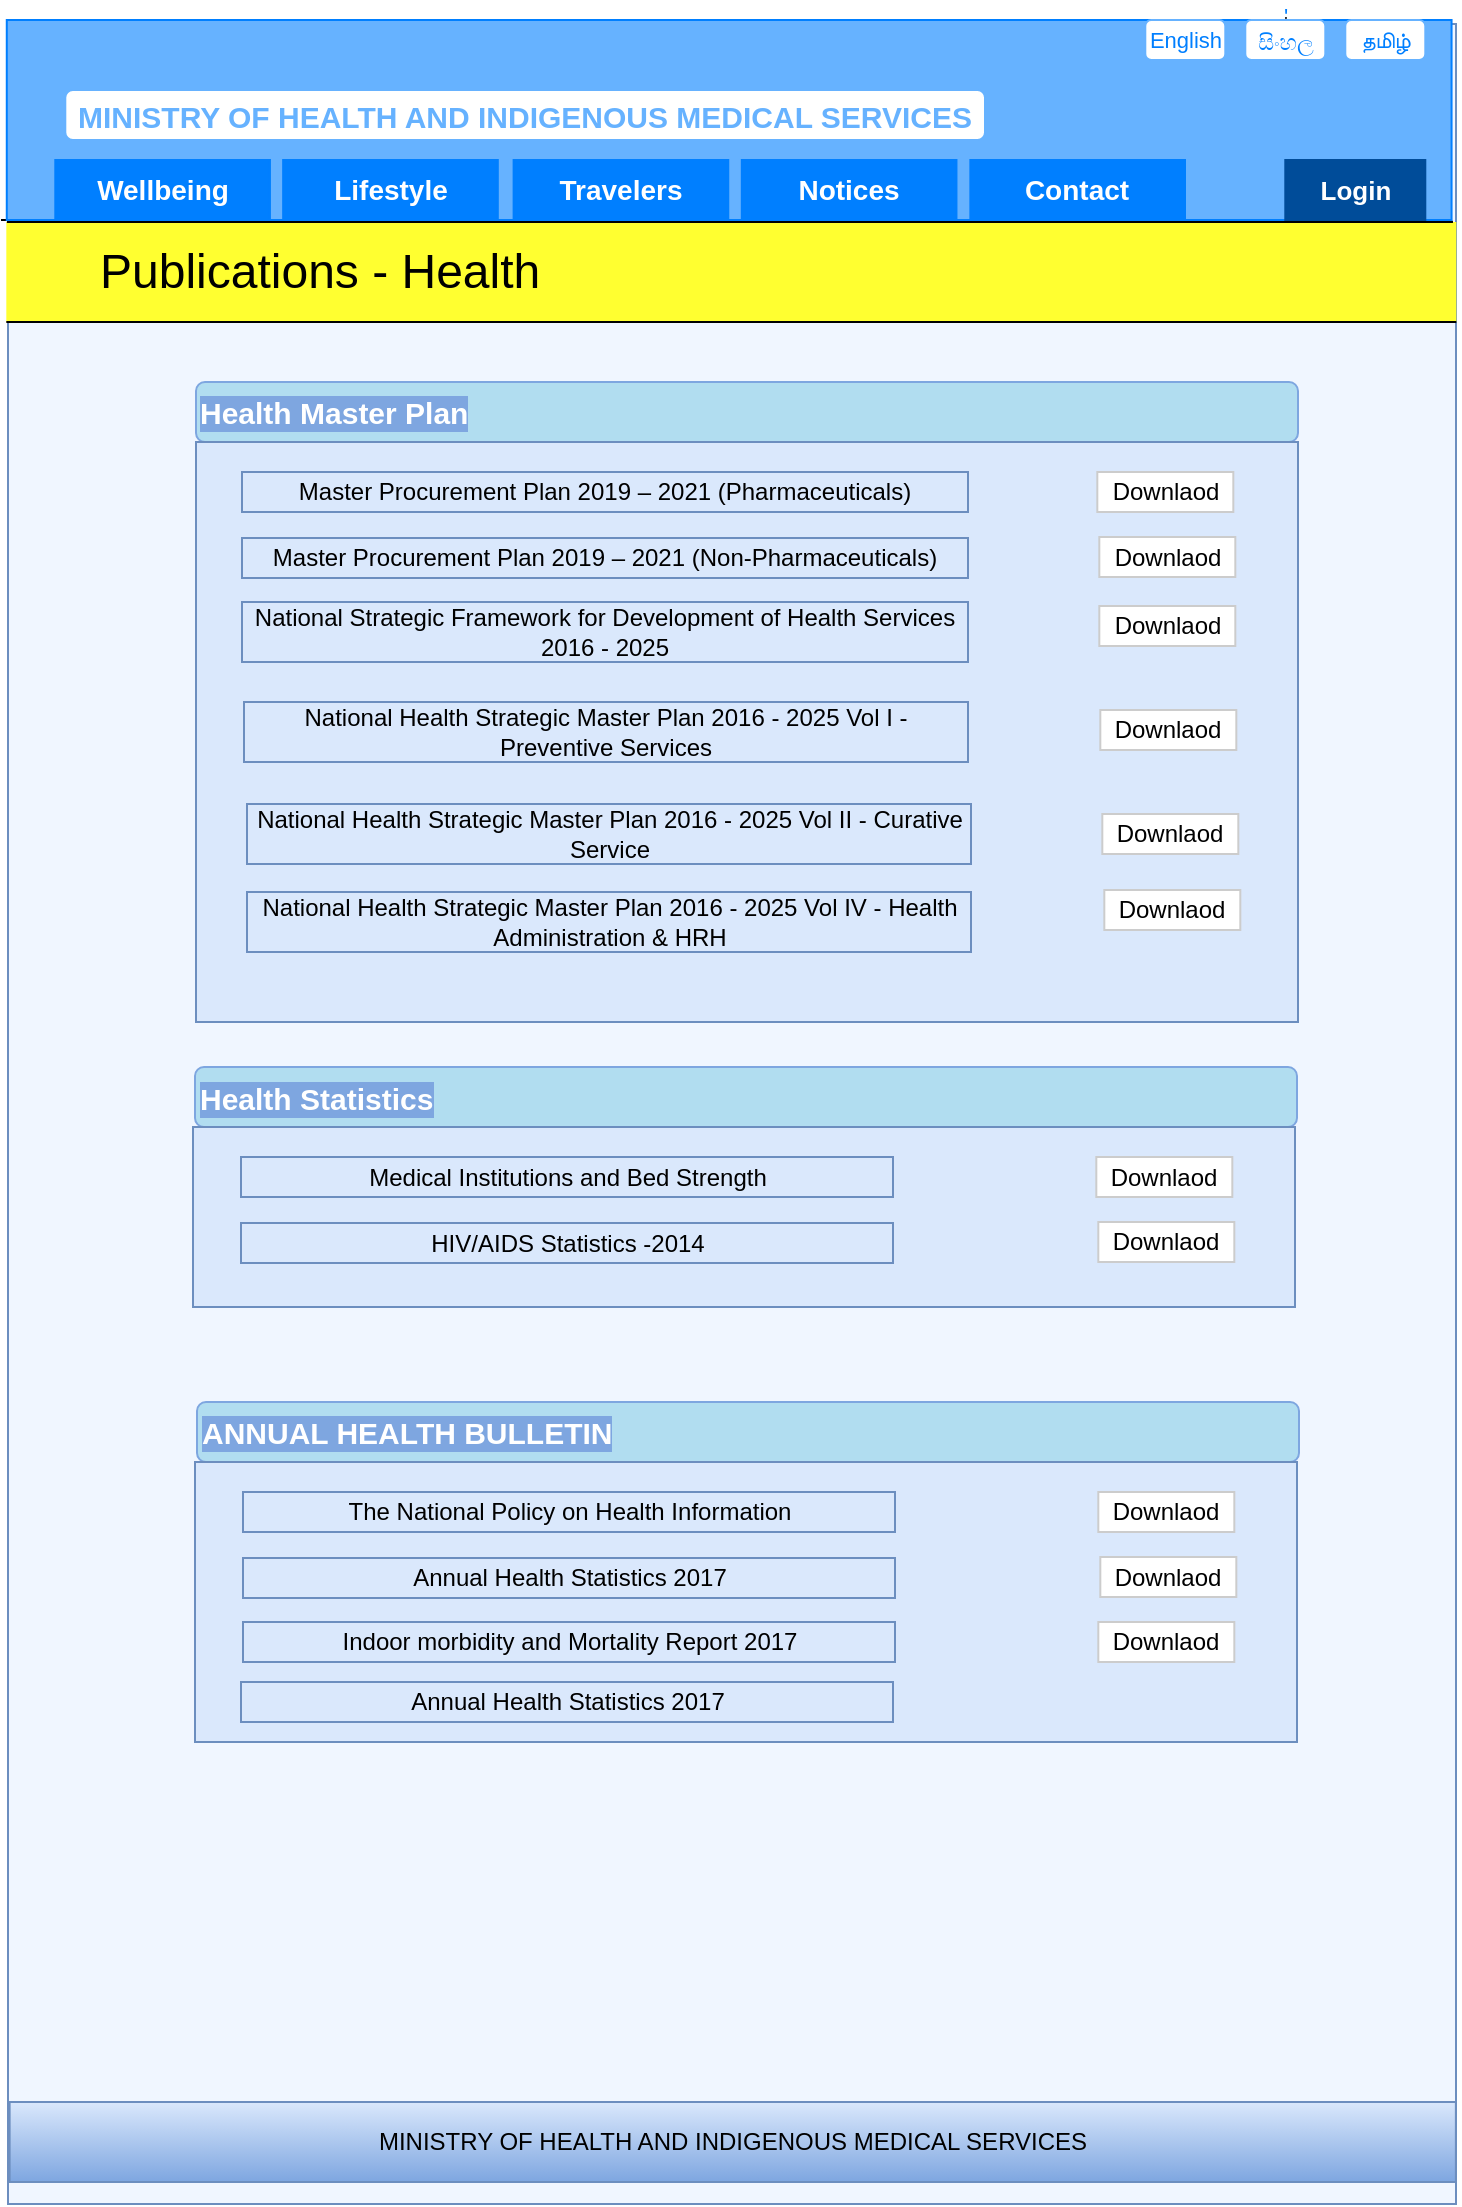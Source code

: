 <mxfile pages="2" version="11.1.4" type="device"><diagram id="st_UdLgrCiyMQRc2rzED" name="Page-2"><mxGraphModel dx="4346" dy="619" grid="1" gridSize="10" guides="1" tooltips="1" connect="1" arrows="1" fold="1" page="1" pageScale="1" pageWidth="827" pageHeight="1169" math="0" shadow="0"><root><mxCell id="Plxu1KczWLrCSgF2ZZNG-0"/><mxCell id="Plxu1KczWLrCSgF2ZZNG-1" parent="Plxu1KczWLrCSgF2ZZNG-0"/><mxCell id="XpMwKcIDgWC3ad3jKby_-0" value="" style="rounded=0;whiteSpace=wrap;html=1;rotation=90;textDirection=rtl;labelPosition=left;verticalLabelPosition=middle;align=right;verticalAlign=middle;fillColor=#F0F6FF;strokeColor=#6c8ebf;fontSize=12;" parent="Plxu1KczWLrCSgF2ZZNG-1" vertex="1"><mxGeometry x="-3433" y="254" width="1090" height="724" as="geometry"/></mxCell><mxCell id="XpMwKcIDgWC3ad3jKby_-1" value="MINISTRY OF HEALTH AND INDIGENOUS MEDICAL SERVICES" style="rounded=0;whiteSpace=wrap;html=1;" parent="Plxu1KczWLrCSgF2ZZNG-1" vertex="1"><mxGeometry x="-3225.69" y="100" width="365" height="20" as="geometry"/></mxCell><mxCell id="XpMwKcIDgWC3ad3jKby_-2" value="" style="rounded=1;whiteSpace=wrap;html=1;comic=0;shadow=0;glass=0;" parent="Plxu1KczWLrCSgF2ZZNG-1" vertex="1"><mxGeometry x="-2730.69" y="100" width="140" height="20" as="geometry"/></mxCell><mxCell id="XpMwKcIDgWC3ad3jKby_-3" value="" style="html=1;verticalLabelPosition=bottom;align=center;labelBackgroundColor=#ffffff;verticalAlign=top;strokeWidth=2;strokeColor=#808080;shadow=0;dashed=0;shape=mxgraph.ios7.icons.looking_glass;glass=0;comic=0;" parent="Plxu1KczWLrCSgF2ZZNG-1" vertex="1"><mxGeometry x="-2610.69" y="105" width="10" height="10" as="geometry"/></mxCell><mxCell id="XpMwKcIDgWC3ad3jKby_-4" value="Search" style="text;html=1;strokeColor=none;fillColor=none;align=center;verticalAlign=middle;whiteSpace=wrap;rounded=0;shadow=0;glass=0;comic=0;" parent="Plxu1KczWLrCSgF2ZZNG-1" vertex="1"><mxGeometry x="-2710.69" y="100" width="40" height="20" as="geometry"/></mxCell><mxCell id="XpMwKcIDgWC3ad3jKby_-5" value="Wellbeing" style="rounded=0;whiteSpace=wrap;html=1;shadow=0;glass=0;comic=0;strokeColor=#808080;" parent="Plxu1KczWLrCSgF2ZZNG-1" vertex="1"><mxGeometry x="-3225.69" y="140" width="95" height="30" as="geometry"/></mxCell><mxCell id="XpMwKcIDgWC3ad3jKby_-6" value="Lifestyle" style="rounded=0;whiteSpace=wrap;html=1;shadow=0;glass=0;comic=0;strokeColor=#808080;" parent="Plxu1KczWLrCSgF2ZZNG-1" vertex="1"><mxGeometry x="-3125.69" y="140" width="95" height="30" as="geometry"/></mxCell><mxCell id="XpMwKcIDgWC3ad3jKby_-7" value="Travelers" style="rounded=0;whiteSpace=wrap;html=1;shadow=0;glass=0;comic=0;strokeColor=#808080;" parent="Plxu1KczWLrCSgF2ZZNG-1" vertex="1"><mxGeometry x="-3020.69" y="140" width="95" height="30" as="geometry"/></mxCell><mxCell id="XpMwKcIDgWC3ad3jKby_-8" value="Notices" style="rounded=0;whiteSpace=wrap;html=1;shadow=0;glass=0;comic=0;strokeColor=#808080;" parent="Plxu1KczWLrCSgF2ZZNG-1" vertex="1"><mxGeometry x="-2920.69" y="140" width="95" height="30" as="geometry"/></mxCell><mxCell id="XpMwKcIDgWC3ad3jKby_-9" value="Contact" style="rounded=0;whiteSpace=wrap;html=1;shadow=0;glass=0;comic=0;strokeColor=#808080;" parent="Plxu1KczWLrCSgF2ZZNG-1" vertex="1"><mxGeometry x="-2820.69" y="140" width="95" height="30" as="geometry"/></mxCell><mxCell id="XpMwKcIDgWC3ad3jKby_-10" value="Login" style="rounded=0;whiteSpace=wrap;html=1;shadow=0;glass=0;comic=0;strokeColor=#808080;" parent="Plxu1KczWLrCSgF2ZZNG-1" vertex="1"><mxGeometry x="-2610.69" y="140" width="70" height="30" as="geometry"/></mxCell><mxCell id="XpMwKcIDgWC3ad3jKby_-11" value="English" style="rounded=1;whiteSpace=wrap;html=1;shadow=0;glass=0;comic=0;strokeColor=#808080;fontSize=9;" parent="Plxu1KczWLrCSgF2ZZNG-1" vertex="1"><mxGeometry x="-2680.69" y="70" width="40" height="20" as="geometry"/></mxCell><mxCell id="XpMwKcIDgWC3ad3jKby_-12" value="'&lt;br style=&quot;white-space: normal; font-size: 9px;&quot;&gt;&lt;span style=&quot;color: rgb(34, 34, 34); font-family: arial, sans-serif; text-align: left; white-space: pre-wrap; font-size: 9px;&quot;&gt;සිංහල&lt;/span&gt;" style="rounded=1;whiteSpace=wrap;html=1;shadow=0;glass=0;comic=0;strokeColor=#808080;perimeterSpacing=0;strokeWidth=1;verticalAlign=bottom;fontSize=9;" parent="Plxu1KczWLrCSgF2ZZNG-1" vertex="1"><mxGeometry x="-2630.69" y="70" width="40" height="20" as="geometry"/></mxCell><mxCell id="XpMwKcIDgWC3ad3jKby_-13" value="&lt;br style=&quot;font-size: 9px;&quot;&gt;&lt;span style=&quot;color: rgb(34 , 34 , 34) ; font-family: &amp;quot;arial&amp;quot; , sans-serif ; text-align: left ; white-space: pre-wrap ; font-size: 9px&quot;&gt;தமிழ்&lt;/span&gt;" style="rounded=1;whiteSpace=wrap;html=1;shadow=0;glass=0;comic=0;strokeColor=#808080;perimeterSpacing=0;strokeWidth=1;verticalAlign=bottom;fontSize=9;spacing=1;" parent="Plxu1KczWLrCSgF2ZZNG-1" vertex="1"><mxGeometry x="-2580.69" y="70" width="40" height="20" as="geometry"/></mxCell><mxCell id="XpMwKcIDgWC3ad3jKby_-14" value="&lt;span style=&quot;font-size: 12px ; white-space: normal&quot;&gt;MINISTRY OF HEALTH AND INDIGENOUS MEDICAL SERVICES&lt;/span&gt;" style="rounded=0;whiteSpace=wrap;html=1;shadow=0;glass=0;comic=0;strokeColor=#6c8ebf;strokeWidth=1;fontSize=9;align=center;fillColor=#dae8fc;gradientColor=#7ea6e0;" parent="Plxu1KczWLrCSgF2ZZNG-1" vertex="1"><mxGeometry x="-3249.19" y="1110" width="723.13" height="40" as="geometry"/></mxCell><mxCell id="AmQD7NF5nZwh0aMsatxX-0" value="" style="group;fillColor=#FFFF30;" parent="Plxu1KczWLrCSgF2ZZNG-1" vertex="1" connectable="0"><mxGeometry x="-3250.84" y="170" width="725" height="50" as="geometry"/></mxCell><mxCell id="XpMwKcIDgWC3ad3jKby_-15" value="" style="endArrow=none;html=1;" parent="AmQD7NF5nZwh0aMsatxX-0" edge="1"><mxGeometry width="50" height="50" relative="1" as="geometry"><mxPoint x="0.28" as="sourcePoint"/><mxPoint x="723.28" as="targetPoint"/></mxGeometry></mxCell><mxCell id="XpMwKcIDgWC3ad3jKby_-16" value="" style="endArrow=none;html=1;" parent="AmQD7NF5nZwh0aMsatxX-0" edge="1"><mxGeometry width="50" height="50" relative="1" as="geometry"><mxPoint y="50" as="sourcePoint"/><mxPoint x="725" y="50" as="targetPoint"/></mxGeometry></mxCell><mxCell id="XpMwKcIDgWC3ad3jKby_-17" value="&lt;font style=&quot;font-size: 24px&quot;&gt;Publications - Health&lt;/font&gt;" style="text;html=1;strokeColor=none;fillColor=none;align=left;verticalAlign=middle;whiteSpace=wrap;rounded=0;" parent="AmQD7NF5nZwh0aMsatxX-0" vertex="1"><mxGeometry x="45" width="480" height="50" as="geometry"/></mxCell><mxCell id="1nre_HtOFrNG969qwlGQ-0" value="" style="group" parent="Plxu1KczWLrCSgF2ZZNG-1" vertex="1" connectable="0"><mxGeometry x="-3253.5" y="69" width="725.9" height="100.842" as="geometry"/></mxCell><mxCell id="1nre_HtOFrNG969qwlGQ-1" value="" style="html=1;verticalLabelPosition=bottom;align=center;labelBackgroundColor=#ffffff;verticalAlign=top;strokeWidth=2;strokeColor=#808080;shadow=0;dashed=0;shape=mxgraph.ios7.icons.looking_glass;glass=0;comic=0;" parent="1nre_HtOFrNG969qwlGQ-0" vertex="1"><mxGeometry x="642.15" y="35" width="10" height="10" as="geometry"/></mxCell><mxCell id="1nre_HtOFrNG969qwlGQ-2" value="" style="endArrow=none;html=1;entryX=0.159;entryY=0;entryDx=0;entryDy=0;entryPerimeter=0;" parent="1nre_HtOFrNG969qwlGQ-0" edge="1"><mxGeometry width="50" height="50" relative="1" as="geometry"><mxPoint y="100" as="sourcePoint"/><mxPoint x="725.9" y="100.842" as="targetPoint"/></mxGeometry></mxCell><mxCell id="1nre_HtOFrNG969qwlGQ-3" value="" style="rounded=0;whiteSpace=wrap;html=1;fillColor=#66B2FF;strokeColor=#007FFF;" parent="1nre_HtOFrNG969qwlGQ-0" vertex="1"><mxGeometry x="2.89" width="722.39" height="100" as="geometry"/></mxCell><mxCell id="1nre_HtOFrNG969qwlGQ-4" value="English" style="rounded=1;whiteSpace=wrap;html=1;shadow=0;glass=0;comic=0;strokeColor=#66B2FF;fontSize=11;fontStyle=0;fontColor=#007FFF;" parent="1nre_HtOFrNG969qwlGQ-0" vertex="1"><mxGeometry x="572.15" width="40" height="20" as="geometry"/></mxCell><mxCell id="1nre_HtOFrNG969qwlGQ-5" value="'&lt;br style=&quot;white-space: normal; font-size: 11px;&quot;&gt;&lt;span style=&quot;font-family: arial, sans-serif; text-align: left; white-space: pre-wrap; font-size: 11px;&quot;&gt;සිංහල&lt;/span&gt;" style="rounded=1;whiteSpace=wrap;html=1;shadow=0;glass=0;comic=0;strokeColor=#66B2FF;perimeterSpacing=0;strokeWidth=1;verticalAlign=bottom;fontSize=11;fontStyle=0;fontColor=#007FFF;spacing=2;" parent="1nre_HtOFrNG969qwlGQ-0" vertex="1"><mxGeometry x="622.15" width="40" height="20" as="geometry"/></mxCell><mxCell id="1nre_HtOFrNG969qwlGQ-6" value="&lt;br style=&quot;font-size: 11px;&quot;&gt;&lt;span style=&quot;font-family: arial, sans-serif; text-align: left; white-space: pre-wrap; font-size: 11px;&quot;&gt;தமிழ்&lt;/span&gt;" style="rounded=1;whiteSpace=wrap;html=1;shadow=0;glass=0;comic=0;strokeColor=#66B2FF;perimeterSpacing=0;strokeWidth=1;verticalAlign=bottom;fontSize=11;spacing=3;fontStyle=0;fontColor=#007FFF;" parent="1nre_HtOFrNG969qwlGQ-0" vertex="1"><mxGeometry x="672.15" width="40" height="20" as="geometry"/></mxCell><mxCell id="1nre_HtOFrNG969qwlGQ-7" value="Login" style="rounded=0;whiteSpace=wrap;html=1;shadow=0;glass=0;comic=0;strokeColor=#004C99;fontStyle=1;fontSize=13;fontColor=#FFFFFF;fillColor=#004C99;" parent="1nre_HtOFrNG969qwlGQ-0" vertex="1"><mxGeometry x="642.15" y="70" width="70" height="30" as="geometry"/></mxCell><mxCell id="1nre_HtOFrNG969qwlGQ-8" value="" style="group" parent="1nre_HtOFrNG969qwlGQ-0" vertex="1" connectable="0"><mxGeometry x="27.15" y="70" width="564.85" height="30" as="geometry"/></mxCell><mxCell id="1nre_HtOFrNG969qwlGQ-9" value="&lt;font color=&quot;#ffffff&quot; style=&quot;font-size: 14px;&quot;&gt;Wellbeing&lt;/font&gt;" style="rounded=0;whiteSpace=wrap;html=1;shadow=0;glass=0;comic=0;strokeColor=#007FFF;fillColor=#007FFF;fontSize=14;fontStyle=1" parent="1nre_HtOFrNG969qwlGQ-8" vertex="1"><mxGeometry width="107.322" height="30" as="geometry"/></mxCell><mxCell id="1nre_HtOFrNG969qwlGQ-10" value="Lifestyle" style="rounded=0;whiteSpace=wrap;html=1;shadow=0;glass=0;comic=0;strokeColor=#007FFF;fillColor=#007FFF;fontColor=#FFFFFF;fontStyle=1;fontSize=14;" parent="1nre_HtOFrNG969qwlGQ-8" vertex="1"><mxGeometry x="113.93" width="107.322" height="30" as="geometry"/></mxCell><mxCell id="1nre_HtOFrNG969qwlGQ-11" value="Contact" style="rounded=0;whiteSpace=wrap;html=1;shadow=0;glass=0;comic=0;strokeColor=#007FFF;fillColor=#007FFF;fontColor=#FFFFFF;fontStyle=1;fontSize=14;" parent="1nre_HtOFrNG969qwlGQ-8" vertex="1"><mxGeometry x="457.529" width="107.322" height="30" as="geometry"/></mxCell><mxCell id="1nre_HtOFrNG969qwlGQ-12" value="Travelers" style="rounded=0;whiteSpace=wrap;html=1;shadow=0;glass=0;comic=0;strokeColor=#007FFF;fillColor=#007FFF;fontColor=#FFFFFF;fontStyle=1;fontSize=14;" parent="1nre_HtOFrNG969qwlGQ-8" vertex="1"><mxGeometry x="229.16" width="107.322" height="30" as="geometry"/></mxCell><mxCell id="1nre_HtOFrNG969qwlGQ-13" value="Notices" style="rounded=0;whiteSpace=wrap;html=1;shadow=0;glass=0;comic=0;strokeColor=#007FFF;fillColor=#007FFF;fontColor=#FFFFFF;fontStyle=1;fontSize=14;" parent="1nre_HtOFrNG969qwlGQ-8" vertex="1"><mxGeometry x="343.259" width="107.322" height="30" as="geometry"/></mxCell><mxCell id="1nre_HtOFrNG969qwlGQ-14" value="" style="rounded=1;whiteSpace=wrap;html=1;strokeColor=#66B2FF;fillColor=#FFFFFF;fontFamily=Helvetica;fontSize=15;fontColor=#007FFF;" parent="1nre_HtOFrNG969qwlGQ-0" vertex="1"><mxGeometry x="32.15" y="35" width="459.85" height="25" as="geometry"/></mxCell><mxCell id="1nre_HtOFrNG969qwlGQ-15" value="&lt;span style=&quot;color: rgb(102 , 178 , 255) ; font-weight: 700&quot;&gt;MINISTRY OF HEALTH AND INDIGENOUS MEDICAL SERVICES&lt;/span&gt;" style="text;html=1;strokeColor=none;fillColor=none;align=center;verticalAlign=middle;whiteSpace=wrap;rounded=0;fontFamily=Helvetica;fontSize=15;fontColor=#007FFF;" parent="1nre_HtOFrNG969qwlGQ-0" vertex="1"><mxGeometry x="24.65" y="30" width="474.85" height="35" as="geometry"/></mxCell><mxCell id="h6rQSzpt4Y-N1qpTWU1N-23" value="&lt;b&gt;Health Master Plan&lt;/b&gt;" style="rounded=1;whiteSpace=wrap;html=1;strokeColor=#7EA6E0;fillColor=#b1ddf0;align=left;shadow=0;comic=0;fontSize=15;labelBackgroundColor=#7EA6E0;fontStyle=0;verticalAlign=middle;fontColor=#FFFFFF;" parent="Plxu1KczWLrCSgF2ZZNG-1" vertex="1"><mxGeometry x="-3156" y="250" width="551" height="30" as="geometry"/></mxCell><mxCell id="h6rQSzpt4Y-N1qpTWU1N-24" value="" style="rounded=0;whiteSpace=wrap;html=1;align=center;fillColor=#dae8fc;strokeColor=#6c8ebf;" parent="Plxu1KczWLrCSgF2ZZNG-1" vertex="1"><mxGeometry x="-3156" y="280" width="551" height="290" as="geometry"/></mxCell><mxCell id="h6rQSzpt4Y-N1qpTWU1N-25" value="Downlaod" style="rounded=0;whiteSpace=wrap;html=1;strokeColor=#CCCCCC;fillColor=#FFFFFF;" parent="Plxu1KczWLrCSgF2ZZNG-1" vertex="1"><mxGeometry x="-2705.34" y="295" width="68" height="20" as="geometry"/></mxCell><mxCell id="h6rQSzpt4Y-N1qpTWU1N-26" value="Master Procurement Plan 2019 – 2021 (Pharmaceuticals)" style="text;html=1;strokeColor=#6c8ebf;fillColor=#dae8fc;align=center;verticalAlign=middle;whiteSpace=wrap;rounded=0;" parent="Plxu1KczWLrCSgF2ZZNG-1" vertex="1"><mxGeometry x="-3133" y="295" width="363" height="20" as="geometry"/></mxCell><mxCell id="h6rQSzpt4Y-N1qpTWU1N-28" value="Downlaod" style="rounded=0;whiteSpace=wrap;html=1;strokeColor=#CCCCCC;fillColor=#FFFFFF;" parent="Plxu1KczWLrCSgF2ZZNG-1" vertex="1"><mxGeometry x="-2704.34" y="327.5" width="68" height="20" as="geometry"/></mxCell><mxCell id="h6rQSzpt4Y-N1qpTWU1N-30" value="Downlaod" style="rounded=0;whiteSpace=wrap;html=1;strokeColor=#CCCCCC;fillColor=#FFFFFF;" parent="Plxu1KczWLrCSgF2ZZNG-1" vertex="1"><mxGeometry x="-2704.34" y="362" width="68" height="20" as="geometry"/></mxCell><mxCell id="kXxdNp-hchZ5ZQ2sTDSG-16" value="National Strategic Framework for Development of Health Services 2016 - 2025" style="text;html=1;strokeColor=#6c8ebf;fillColor=#dae8fc;align=center;verticalAlign=middle;whiteSpace=wrap;rounded=0;" parent="Plxu1KczWLrCSgF2ZZNG-1" vertex="1"><mxGeometry x="-3133" y="360" width="363" height="30" as="geometry"/></mxCell><mxCell id="kXxdNp-hchZ5ZQ2sTDSG-17" value="Master Procurement Plan 2019 – 2021 (Non-Pharmaceuticals)" style="text;html=1;strokeColor=#6c8ebf;fillColor=#dae8fc;align=center;verticalAlign=middle;whiteSpace=wrap;rounded=0;" parent="Plxu1KczWLrCSgF2ZZNG-1" vertex="1"><mxGeometry x="-3133" y="328" width="363" height="20" as="geometry"/></mxCell><mxCell id="kXxdNp-hchZ5ZQ2sTDSG-21" value="" style="group" parent="Plxu1KczWLrCSgF2ZZNG-1" vertex="1" connectable="0"><mxGeometry x="-3157.5" y="592.5" width="552" height="170" as="geometry"/></mxCell><mxCell id="ec-na7Ht7X2jPCHW3BUz-21" value="Health Statistics" style="rounded=1;whiteSpace=wrap;html=1;strokeColor=#7EA6E0;fillColor=#b1ddf0;align=left;shadow=0;comic=0;fontSize=15;labelBackgroundColor=#7EA6E0;fontStyle=1;verticalAlign=middle;fontColor=#FFFFFF;" parent="kXxdNp-hchZ5ZQ2sTDSG-21" vertex="1"><mxGeometry x="1" width="551" height="30" as="geometry"/></mxCell><mxCell id="ec-na7Ht7X2jPCHW3BUz-22" value="" style="rounded=0;whiteSpace=wrap;html=1;strokeColor=#d79b00;fillColor=#ffe6cc;" parent="kXxdNp-hchZ5ZQ2sTDSG-21" vertex="1"><mxGeometry x="0.66" y="30" width="550" height="80" as="geometry"/></mxCell><mxCell id="ec-na7Ht7X2jPCHW3BUz-23" value="" style="rounded=0;whiteSpace=wrap;html=1;align=center;fillColor=#dae8fc;strokeColor=#6c8ebf;" parent="kXxdNp-hchZ5ZQ2sTDSG-21" vertex="1"><mxGeometry y="30" width="551" height="90" as="geometry"/></mxCell><mxCell id="ec-na7Ht7X2jPCHW3BUz-24" value="Downlaod" style="rounded=0;whiteSpace=wrap;html=1;strokeColor=#CCCCCC;fillColor=#FFFFFF;" parent="kXxdNp-hchZ5ZQ2sTDSG-21" vertex="1"><mxGeometry x="451.66" y="45" width="68" height="20" as="geometry"/></mxCell><mxCell id="ec-na7Ht7X2jPCHW3BUz-25" value="Medical Institutions and Bed Strength" style="text;html=1;strokeColor=#6c8ebf;fillColor=#dae8fc;align=center;verticalAlign=middle;whiteSpace=wrap;rounded=0;" parent="kXxdNp-hchZ5ZQ2sTDSG-21" vertex="1"><mxGeometry x="24" y="45" width="326" height="20" as="geometry"/></mxCell><mxCell id="ec-na7Ht7X2jPCHW3BUz-26" value="HIV/AIDS Statistics -2014" style="text;html=1;strokeColor=#6c8ebf;fillColor=#dae8fc;align=center;verticalAlign=middle;whiteSpace=wrap;rounded=0;" parent="kXxdNp-hchZ5ZQ2sTDSG-21" vertex="1"><mxGeometry x="24" y="78" width="326" height="20" as="geometry"/></mxCell><mxCell id="ec-na7Ht7X2jPCHW3BUz-27" value="Downlaod" style="rounded=0;whiteSpace=wrap;html=1;strokeColor=#CCCCCC;fillColor=#FFFFFF;" parent="kXxdNp-hchZ5ZQ2sTDSG-21" vertex="1"><mxGeometry x="452.66" y="77.5" width="68" height="20" as="geometry"/></mxCell><mxCell id="axfrZBsjzXlNrYwvUWXN-0" value="National Health Strategic Master Plan 2016 - 2025 Vol I - Preventive Services" style="text;html=1;strokeColor=#6c8ebf;fillColor=#dae8fc;align=center;verticalAlign=middle;whiteSpace=wrap;rounded=0;" vertex="1" parent="Plxu1KczWLrCSgF2ZZNG-1"><mxGeometry x="-3132" y="410" width="362" height="30" as="geometry"/></mxCell><mxCell id="axfrZBsjzXlNrYwvUWXN-1" value="Downlaod" style="rounded=0;whiteSpace=wrap;html=1;strokeColor=#CCCCCC;fillColor=#FFFFFF;" vertex="1" parent="Plxu1KczWLrCSgF2ZZNG-1"><mxGeometry x="-2703.84" y="414" width="68" height="20" as="geometry"/></mxCell><mxCell id="axfrZBsjzXlNrYwvUWXN-2" value="National Health Strategic Master Plan 2016 - 2025 Vol II - Curative Service" style="text;html=1;strokeColor=#6c8ebf;fillColor=#dae8fc;align=center;verticalAlign=middle;whiteSpace=wrap;rounded=0;" vertex="1" parent="Plxu1KczWLrCSgF2ZZNG-1"><mxGeometry x="-3130.5" y="461" width="362" height="30" as="geometry"/></mxCell><mxCell id="axfrZBsjzXlNrYwvUWXN-4" value="Downlaod" style="rounded=0;whiteSpace=wrap;html=1;strokeColor=#CCCCCC;fillColor=#FFFFFF;" vertex="1" parent="Plxu1KczWLrCSgF2ZZNG-1"><mxGeometry x="-2702.84" y="466" width="68" height="20" as="geometry"/></mxCell><mxCell id="axfrZBsjzXlNrYwvUWXN-5" value="National Health Strategic Master Plan 2016 - 2025 Vol IV - Health Administration &amp;amp; HRH" style="text;html=1;strokeColor=#6c8ebf;fillColor=#dae8fc;align=center;verticalAlign=middle;whiteSpace=wrap;rounded=0;" vertex="1" parent="Plxu1KczWLrCSgF2ZZNG-1"><mxGeometry x="-3130.5" y="505" width="362" height="30" as="geometry"/></mxCell><mxCell id="axfrZBsjzXlNrYwvUWXN-6" value="Downlaod" style="rounded=0;whiteSpace=wrap;html=1;strokeColor=#CCCCCC;fillColor=#FFFFFF;" vertex="1" parent="Plxu1KczWLrCSgF2ZZNG-1"><mxGeometry x="-2701.84" y="504" width="68" height="20" as="geometry"/></mxCell><mxCell id="axfrZBsjzXlNrYwvUWXN-7" value="" style="group" vertex="1" connectable="0" parent="Plxu1KczWLrCSgF2ZZNG-1"><mxGeometry x="-3156.5" y="760" width="552" height="170" as="geometry"/></mxCell><mxCell id="axfrZBsjzXlNrYwvUWXN-8" value="ANNUAL HEALTH BULLETIN" style="rounded=1;whiteSpace=wrap;html=1;strokeColor=#7EA6E0;fillColor=#b1ddf0;align=left;shadow=0;comic=0;fontSize=15;labelBackgroundColor=#7EA6E0;fontStyle=1;verticalAlign=middle;fontColor=#FFFFFF;" vertex="1" parent="axfrZBsjzXlNrYwvUWXN-7"><mxGeometry x="1" width="551" height="30" as="geometry"/></mxCell><mxCell id="axfrZBsjzXlNrYwvUWXN-9" value="" style="rounded=0;whiteSpace=wrap;html=1;strokeColor=#d79b00;fillColor=#ffe6cc;" vertex="1" parent="axfrZBsjzXlNrYwvUWXN-7"><mxGeometry x="0.66" y="30" width="550" height="80" as="geometry"/></mxCell><mxCell id="axfrZBsjzXlNrYwvUWXN-10" value="" style="rounded=0;whiteSpace=wrap;html=1;align=center;fillColor=#dae8fc;strokeColor=#6c8ebf;" vertex="1" parent="axfrZBsjzXlNrYwvUWXN-7"><mxGeometry y="30" width="551" height="140" as="geometry"/></mxCell><mxCell id="axfrZBsjzXlNrYwvUWXN-11" value="Downlaod" style="rounded=0;whiteSpace=wrap;html=1;strokeColor=#CCCCCC;fillColor=#FFFFFF;" vertex="1" parent="axfrZBsjzXlNrYwvUWXN-7"><mxGeometry x="451.66" y="45" width="68" height="20" as="geometry"/></mxCell><mxCell id="axfrZBsjzXlNrYwvUWXN-12" value="The National Policy on Health Information" style="text;html=1;strokeColor=#6c8ebf;fillColor=#dae8fc;align=center;verticalAlign=middle;whiteSpace=wrap;rounded=0;" vertex="1" parent="axfrZBsjzXlNrYwvUWXN-7"><mxGeometry x="24" y="45" width="326" height="20" as="geometry"/></mxCell><mxCell id="axfrZBsjzXlNrYwvUWXN-13" value="Annual Health Statistics 2017" style="text;html=1;strokeColor=#6c8ebf;fillColor=#dae8fc;align=center;verticalAlign=middle;whiteSpace=wrap;rounded=0;" vertex="1" parent="axfrZBsjzXlNrYwvUWXN-7"><mxGeometry x="24" y="78" width="326" height="20" as="geometry"/></mxCell><mxCell id="axfrZBsjzXlNrYwvUWXN-14" value="Downlaod" style="rounded=0;whiteSpace=wrap;html=1;strokeColor=#CCCCCC;fillColor=#FFFFFF;" vertex="1" parent="axfrZBsjzXlNrYwvUWXN-7"><mxGeometry x="452.66" y="77.5" width="68" height="20" as="geometry"/></mxCell><mxCell id="axfrZBsjzXlNrYwvUWXN-15" value="Indoor morbidity and Mortality Report 2017" style="text;html=1;strokeColor=#6c8ebf;fillColor=#dae8fc;align=center;verticalAlign=middle;whiteSpace=wrap;rounded=0;" vertex="1" parent="axfrZBsjzXlNrYwvUWXN-7"><mxGeometry x="24" y="110" width="326" height="20" as="geometry"/></mxCell><mxCell id="axfrZBsjzXlNrYwvUWXN-16" value="Downlaod" style="rounded=0;whiteSpace=wrap;html=1;strokeColor=#CCCCCC;fillColor=#FFFFFF;" vertex="1" parent="axfrZBsjzXlNrYwvUWXN-7"><mxGeometry x="451.66" y="110" width="68" height="20" as="geometry"/></mxCell><mxCell id="axfrZBsjzXlNrYwvUWXN-17" value="Annual Health Statistics 2017" style="text;html=1;strokeColor=#6c8ebf;fillColor=#dae8fc;align=center;verticalAlign=middle;whiteSpace=wrap;rounded=0;" vertex="1" parent="axfrZBsjzXlNrYwvUWXN-7"><mxGeometry x="23" y="140" width="326" height="20" as="geometry"/></mxCell></root></mxGraphModel></diagram></mxfile>